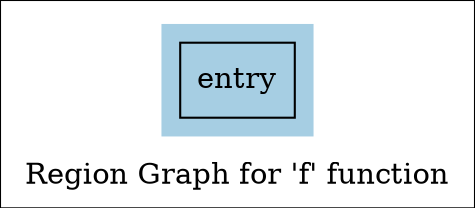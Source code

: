 digraph "Region Graph for 'f' function" {
	label="Region Graph for 'f' function";

	Node0x55fbb1411090 [shape=record,label="{entry}"];
	colorscheme = "paired12"
        subgraph cluster_0x55fbb140dc00 {
          label = "";
          style = filled;
          color = 1
          Node0x55fbb1411090;
        }
}
